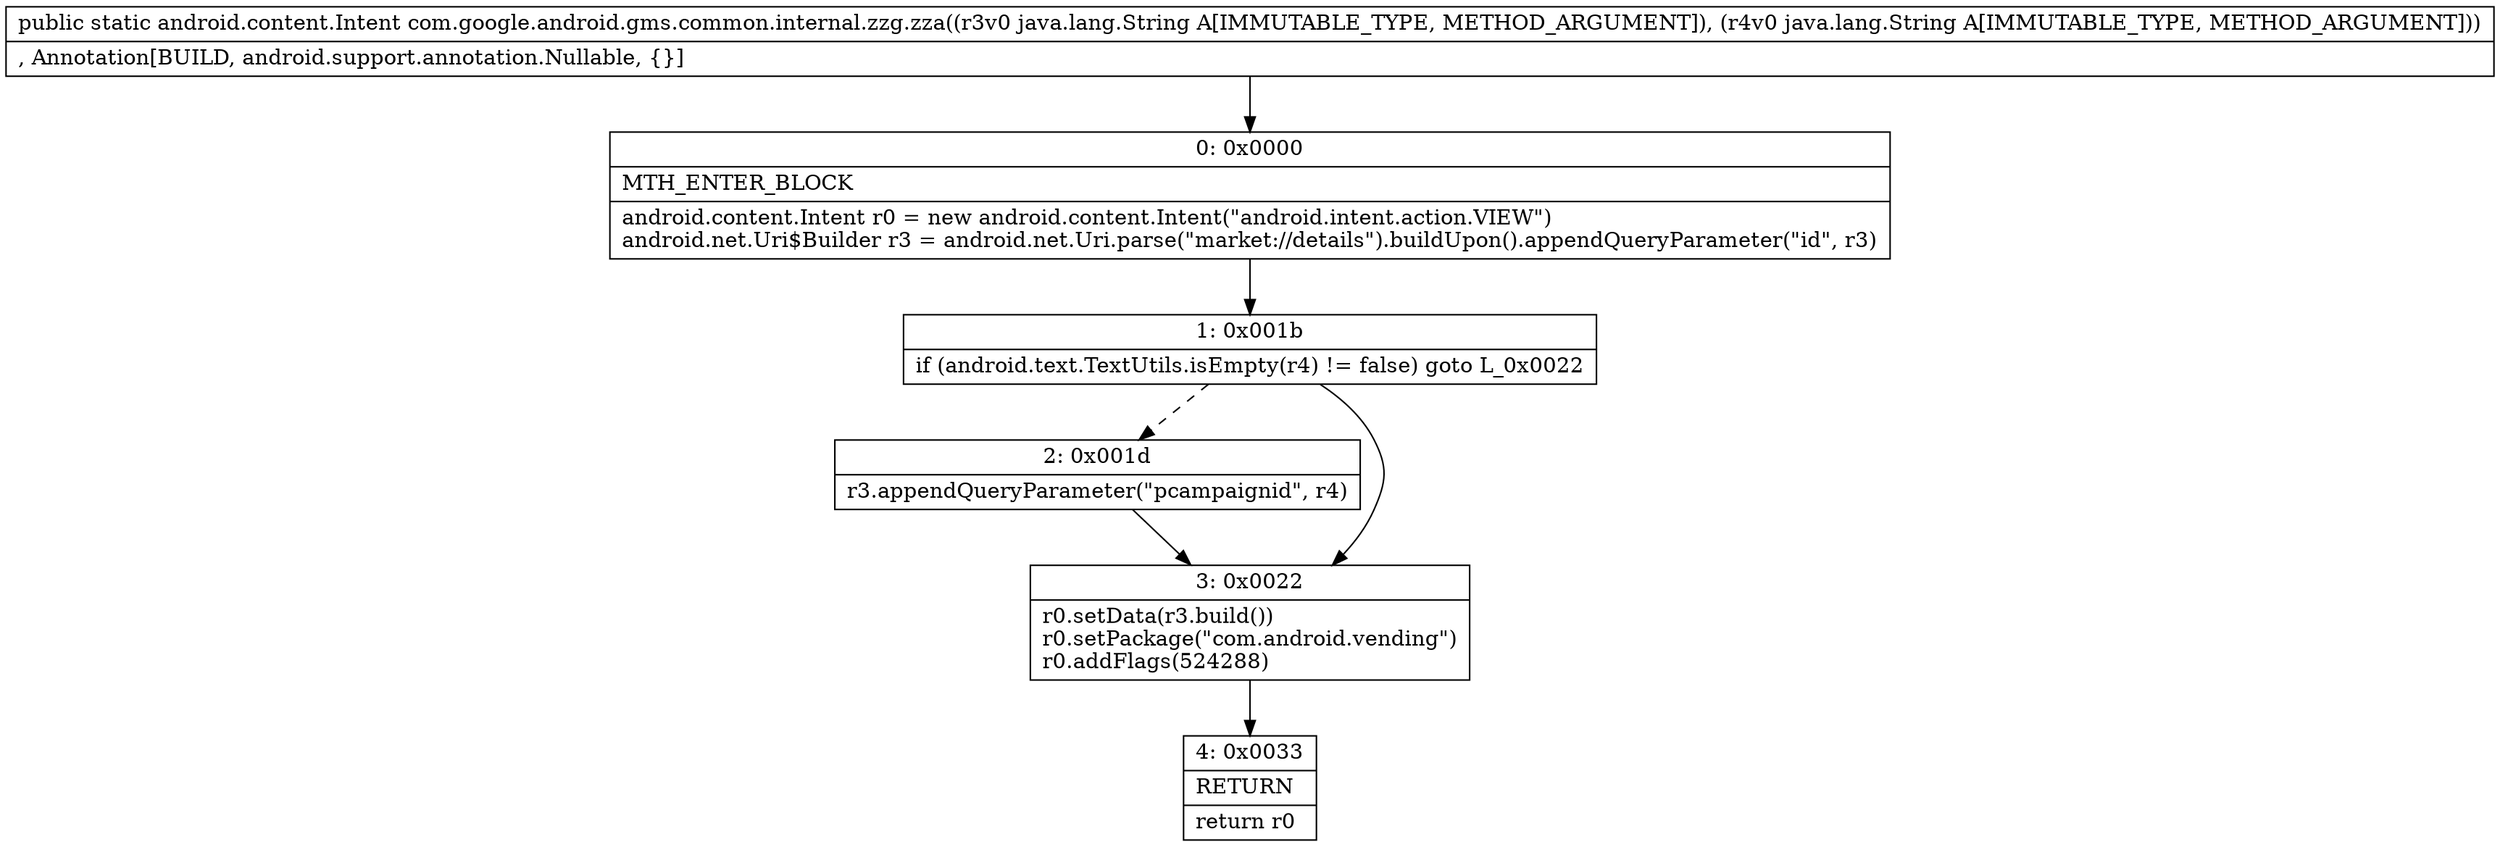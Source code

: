 digraph "CFG forcom.google.android.gms.common.internal.zzg.zza(Ljava\/lang\/String;Ljava\/lang\/String;)Landroid\/content\/Intent;" {
Node_0 [shape=record,label="{0\:\ 0x0000|MTH_ENTER_BLOCK\l|android.content.Intent r0 = new android.content.Intent(\"android.intent.action.VIEW\")\landroid.net.Uri$Builder r3 = android.net.Uri.parse(\"market:\/\/details\").buildUpon().appendQueryParameter(\"id\", r3)\l}"];
Node_1 [shape=record,label="{1\:\ 0x001b|if (android.text.TextUtils.isEmpty(r4) != false) goto L_0x0022\l}"];
Node_2 [shape=record,label="{2\:\ 0x001d|r3.appendQueryParameter(\"pcampaignid\", r4)\l}"];
Node_3 [shape=record,label="{3\:\ 0x0022|r0.setData(r3.build())\lr0.setPackage(\"com.android.vending\")\lr0.addFlags(524288)\l}"];
Node_4 [shape=record,label="{4\:\ 0x0033|RETURN\l|return r0\l}"];
MethodNode[shape=record,label="{public static android.content.Intent com.google.android.gms.common.internal.zzg.zza((r3v0 java.lang.String A[IMMUTABLE_TYPE, METHOD_ARGUMENT]), (r4v0 java.lang.String A[IMMUTABLE_TYPE, METHOD_ARGUMENT]))  | , Annotation[BUILD, android.support.annotation.Nullable, \{\}]\l}"];
MethodNode -> Node_0;
Node_0 -> Node_1;
Node_1 -> Node_2[style=dashed];
Node_1 -> Node_3;
Node_2 -> Node_3;
Node_3 -> Node_4;
}

